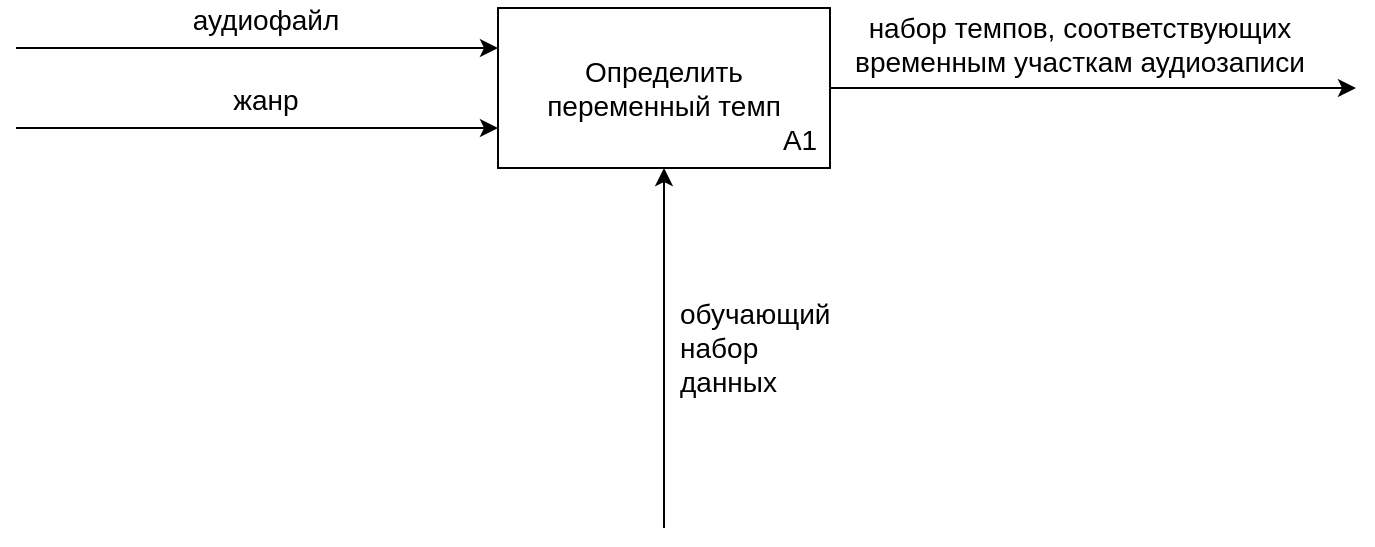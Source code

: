 <mxfile version="13.9.9" type="device"><diagram id="pI_0ky7SDX15RPywTkgR" name="Страница 1"><mxGraphModel dx="920" dy="585" grid="1" gridSize="10" guides="1" tooltips="1" connect="1" arrows="1" fold="1" page="1" pageScale="1" pageWidth="827" pageHeight="1169" math="0" shadow="0"><root><mxCell id="0"/><mxCell id="1" parent="0"/><mxCell id="0u4QOACog4l7YWir4D3K-1" value="Определить переменный темп" style="rounded=0;whiteSpace=wrap;html=1;fontSize=14;" vertex="1" parent="1"><mxGeometry x="331" y="160" width="166" height="80" as="geometry"/></mxCell><mxCell id="0u4QOACog4l7YWir4D3K-2" value="А1" style="text;html=1;strokeColor=none;fillColor=none;align=center;verticalAlign=middle;whiteSpace=wrap;rounded=0;fontSize=14;" vertex="1" parent="1"><mxGeometry x="462" y="216" width="40" height="20" as="geometry"/></mxCell><mxCell id="0u4QOACog4l7YWir4D3K-3" value="" style="endArrow=classic;html=1;fontSize=14;entryX=0;entryY=0.25;entryDx=0;entryDy=0;" edge="1" parent="1" target="0u4QOACog4l7YWir4D3K-1"><mxGeometry width="50" height="50" relative="1" as="geometry"><mxPoint x="90" y="180" as="sourcePoint"/><mxPoint x="410" y="200" as="targetPoint"/></mxGeometry></mxCell><mxCell id="0u4QOACog4l7YWir4D3K-4" value="" style="endArrow=classic;html=1;fontSize=14;entryX=0;entryY=0.75;entryDx=0;entryDy=0;" edge="1" parent="1" target="0u4QOACog4l7YWir4D3K-1"><mxGeometry width="50" height="50" relative="1" as="geometry"><mxPoint x="90" y="220" as="sourcePoint"/><mxPoint x="331" y="216" as="targetPoint"/></mxGeometry></mxCell><mxCell id="0u4QOACog4l7YWir4D3K-5" value="аудиофайл" style="text;html=1;strokeColor=none;fillColor=none;align=center;verticalAlign=middle;whiteSpace=wrap;rounded=0;fontSize=14;" vertex="1" parent="1"><mxGeometry x="150" y="156" width="130" height="20" as="geometry"/></mxCell><mxCell id="0u4QOACog4l7YWir4D3K-6" value="жанр" style="text;html=1;strokeColor=none;fillColor=none;align=center;verticalAlign=middle;whiteSpace=wrap;rounded=0;fontSize=14;" vertex="1" parent="1"><mxGeometry x="150" y="196" width="130" height="20" as="geometry"/></mxCell><mxCell id="0u4QOACog4l7YWir4D3K-7" value="" style="endArrow=classic;html=1;fontSize=14;entryX=0.5;entryY=1;entryDx=0;entryDy=0;" edge="1" parent="1" target="0u4QOACog4l7YWir4D3K-1"><mxGeometry width="50" height="50" relative="1" as="geometry"><mxPoint x="414" y="420" as="sourcePoint"/><mxPoint x="410" y="260" as="targetPoint"/></mxGeometry></mxCell><mxCell id="0u4QOACog4l7YWir4D3K-8" value="обучающий набор данных" style="text;html=1;strokeColor=none;fillColor=none;align=left;verticalAlign=middle;whiteSpace=wrap;rounded=0;fontSize=14;" vertex="1" parent="1"><mxGeometry x="420" y="300" width="93" height="60" as="geometry"/></mxCell><mxCell id="0u4QOACog4l7YWir4D3K-9" value="" style="endArrow=classic;html=1;fontSize=14;exitX=1;exitY=0.5;exitDx=0;exitDy=0;" edge="1" parent="1" source="0u4QOACog4l7YWir4D3K-1"><mxGeometry width="50" height="50" relative="1" as="geometry"><mxPoint x="360" y="240" as="sourcePoint"/><mxPoint x="760" y="200" as="targetPoint"/></mxGeometry></mxCell><mxCell id="0u4QOACog4l7YWir4D3K-10" value="набор темпов, соответствующих временным участкам аудиозаписи" style="text;html=1;strokeColor=none;fillColor=none;align=center;verticalAlign=middle;whiteSpace=wrap;rounded=0;fontSize=14;" vertex="1" parent="1"><mxGeometry x="502" y="160" width="240" height="36" as="geometry"/></mxCell></root></mxGraphModel></diagram></mxfile>
